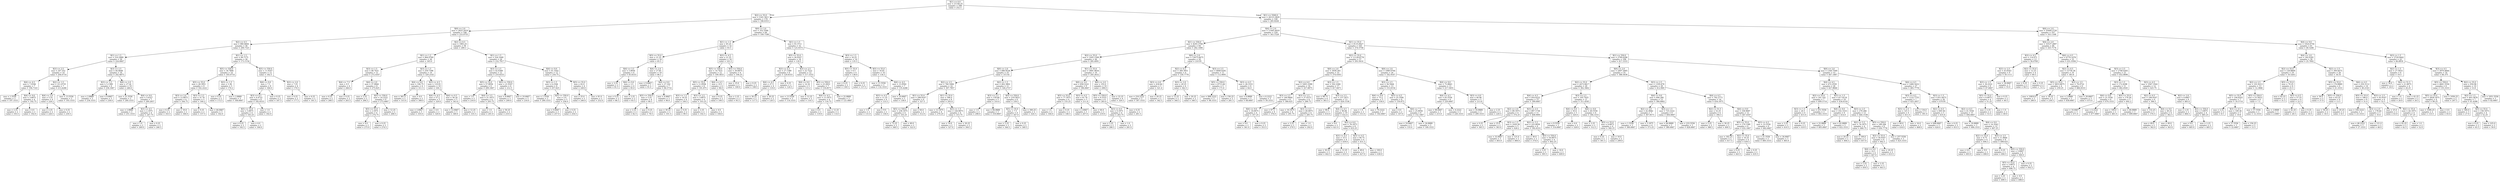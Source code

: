 digraph Tree {
node [shape=box] ;
0 [label="X[1] <= 6.0\nmse = 21336.25\nsamples = 506\nvalue = 252.5"] ;
1 [label="X[2] <= 55.0\nmse = 5341.5611\nsamples = 170\nvalue = 186.6353"] ;
0 -> 1 [labeldistance=2.5, labelangle=45, headlabel="True"] ;
2 [label="X[0] <= 2.0\nmse = 2625.2019\nsamples = 106\nvalue = 233.0755"] ;
1 -> 2 ;
3 [label="X[2] <= 6.5\nmse = 980.6604\nsamples = 56\nvalue = 200.7321"] ;
2 -> 3 ;
4 [label="X[1] <= 1.5\nmse = 510.2889\nsamples = 30\nvalue = 224.6667"] ;
3 -> 4 ;
5 [label="X[3] <= 2.5\nmse = 247.352\nsamples = 14\nvalue = 204.0714"] ;
4 -> 5 ;
6 [label="X[4] <= 4.5\nmse = 7.9184\nsamples = 7\nvalue = 194.7143"] ;
5 -> 6 ;
7 [label="mse = 1.5556\nsamples = 3\nvalue = 197.3333"] ;
6 -> 7 ;
8 [label="X[4] <= 9.0\nmse = 3.6875\nsamples = 4\nvalue = 192.75"] ;
6 -> 8 ;
9 [label="mse = 2.25\nsamples = 2\nvalue = 193.5"] ;
8 -> 9 ;
10 [label="mse = 4.0\nsamples = 2\nvalue = 192.0"] ;
8 -> 10 ;
11 [label="X[2] <= 1.5\nmse = 311.6735\nsamples = 7\nvalue = 213.4286"] ;
5 -> 11 ;
12 [label="X[4] <= 2.0\nmse = 5.25\nsamples = 4\nvalue = 228.5"] ;
11 -> 12 ;
13 [label="mse = 2.25\nsamples = 2\nvalue = 226.5"] ;
12 -> 13 ;
14 [label="mse = 0.25\nsamples = 2\nvalue = 230.5"] ;
12 -> 14 ;
15 [label="mse = 13.5556\nsamples = 3\nvalue = 193.3333"] ;
11 -> 15 ;
16 [label="X[3] <= 2.5\nmse = 44.4648\nsamples = 16\nvalue = 242.6875"] ;
4 -> 16 ;
17 [label="X[3] <= 1.5\nmse = 5.1389\nsamples = 6\nvalue = 236.1667"] ;
16 -> 17 ;
18 [label="mse = 2.8889\nsamples = 3\nvalue = 234.3333"] ;
17 -> 18 ;
19 [label="mse = 0.6667\nsamples = 3\nvalue = 238.0"] ;
17 -> 19 ;
20 [label="X[4] <= 2.0\nmse = 27.24\nsamples = 10\nvalue = 246.6"] ;
16 -> 20 ;
21 [label="mse = 21.5556\nsamples = 3\nvalue = 240.3333"] ;
20 -> 21 ;
22 [label="X[4] <= 9.0\nmse = 5.6327\nsamples = 7\nvalue = 249.2857"] ;
20 -> 22 ;
23 [label="mse = 2.8889\nsamples = 3\nvalue = 251.3333"] ;
22 -> 23 ;
24 [label="X[3] <= 4.5\nmse = 2.1875\nsamples = 4\nvalue = 247.75"] ;
22 -> 24 ;
25 [label="mse = 1.0\nsamples = 2\nvalue = 249.0"] ;
24 -> 25 ;
26 [label="mse = 0.25\nsamples = 2\nvalue = 246.5"] ;
24 -> 26 ;
27 [label="X[1] <= 1.5\nmse = 99.7175\nsamples = 26\nvalue = 173.1154"] ;
3 -> 27 ;
28 [label="X[5] <= 550.0\nmse = 34.7806\nsamples = 14\nvalue = 165.0714"] ;
27 -> 28 ;
29 [label="X[5] <= 55.0\nmse = 28.3951\nsamples = 9\nvalue = 162.2222"] ;
28 -> 29 ;
30 [label="X[3] <= 2.0\nmse = 12.6875\nsamples = 4\nvalue = 164.75"] ;
29 -> 30 ;
31 [label="mse = 6.25\nsamples = 2\nvalue = 163.5"] ;
30 -> 31 ;
32 [label="mse = 16.0\nsamples = 2\nvalue = 166.0"] ;
30 -> 32 ;
33 [label="X[3] <= 2.5\nmse = 31.76\nsamples = 5\nvalue = 160.2"] ;
29 -> 33 ;
34 [label="mse = 0.25\nsamples = 2\nvalue = 157.5"] ;
33 -> 34 ;
35 [label="mse = 44.6667\nsamples = 3\nvalue = 162.0"] ;
33 -> 35 ;
36 [label="X[3] <= 1.5\nmse = 5.36\nsamples = 5\nvalue = 170.2"] ;
28 -> 36 ;
37 [label="mse = 0.25\nsamples = 2\nvalue = 172.5"] ;
36 -> 37 ;
38 [label="mse = 2.8889\nsamples = 3\nvalue = 168.6667"] ;
36 -> 38 ;
39 [label="X[5] <= 550.0\nmse = 11.9167\nsamples = 12\nvalue = 182.5"] ;
27 -> 39 ;
40 [label="X[4] <= 9.0\nmse = 7.5\nsamples = 8\nvalue = 184.0"] ;
39 -> 40 ;
41 [label="X[3] <= 4.5\nmse = 4.4722\nsamples = 6\nvalue = 182.8333"] ;
40 -> 41 ;
42 [label="X[5] <= 55.0\nmse = 5.6875\nsamples = 4\nvalue = 183.25"] ;
41 -> 42 ;
43 [label="mse = 6.25\nsamples = 2\nvalue = 182.5"] ;
42 -> 43 ;
44 [label="mse = 4.0\nsamples = 2\nvalue = 184.0"] ;
42 -> 44 ;
45 [label="mse = 1.0\nsamples = 2\nvalue = 182.0"] ;
41 -> 45 ;
46 [label="mse = 0.25\nsamples = 2\nvalue = 187.5"] ;
40 -> 46 ;
47 [label="X[3] <= 2.0\nmse = 7.25\nsamples = 4\nvalue = 179.5"] ;
39 -> 47 ;
48 [label="mse = 0.25\nsamples = 2\nvalue = 177.5"] ;
47 -> 48 ;
49 [label="mse = 6.25\nsamples = 2\nvalue = 181.5"] ;
47 -> 49 ;
50 [label="X[2] <= 6.5\nmse = 1983.25\nsamples = 50\nvalue = 269.3"] ;
2 -> 50 ;
51 [label="X[1] <= 1.5\nmse = 964.0769\nsamples = 26\nvalue = 303.0"] ;
50 -> 51 ;
52 [label="X[3] <= 1.5\nmse = 48.7431\nsamples = 12\nvalue = 272.4167"] ;
51 -> 52 ;
53 [label="X[4] <= 7.5\nmse = 9.5\nsamples = 4\nvalue = 266.0"] ;
52 -> 53 ;
54 [label="mse = 6.25\nsamples = 2\nvalue = 268.5"] ;
53 -> 54 ;
55 [label="mse = 0.25\nsamples = 2\nvalue = 263.5"] ;
53 -> 55 ;
56 [label="X[4] <= 2.0\nmse = 37.4844\nsamples = 8\nvalue = 275.625"] ;
52 -> 56 ;
57 [label="mse = 2.25\nsamples = 2\nvalue = 284.5"] ;
56 -> 57 ;
58 [label="X[5] <= 550.0\nmse = 14.2222\nsamples = 6\nvalue = 272.6667"] ;
56 -> 58 ;
59 [label="X[5] <= 55.0\nmse = 2.1875\nsamples = 4\nvalue = 274.75"] ;
58 -> 59 ;
60 [label="mse = 4.0\nsamples = 2\nvalue = 275.0"] ;
59 -> 60 ;
61 [label="mse = 0.25\nsamples = 2\nvalue = 274.5"] ;
59 -> 61 ;
62 [label="mse = 12.25\nsamples = 2\nvalue = 268.5"] ;
58 -> 62 ;
63 [label="X[3] <= 1.5\nmse = 259.7398\nsamples = 14\nvalue = 329.2143"] ;
51 -> 63 ;
64 [label="X[4] <= 9.0\nmse = 194.75\nsamples = 4\nvalue = 311.5"] ;
63 -> 64 ;
65 [label="mse = 361.0\nsamples = 2\nvalue = 315.0"] ;
64 -> 65 ;
66 [label="mse = 4.0\nsamples = 2\nvalue = 308.0"] ;
64 -> 66 ;
67 [label="X[3] <= 4.5\nmse = 110.01\nsamples = 10\nvalue = 336.3"] ;
63 -> 67 ;
68 [label="X[4] <= 4.5\nmse = 57.2\nsamples = 5\nvalue = 329.0"] ;
67 -> 68 ;
69 [label="mse = 2.6667\nsamples = 3\nvalue = 335.0"] ;
68 -> 69 ;
70 [label="mse = 4.0\nsamples = 2\nvalue = 320.0"] ;
68 -> 70 ;
71 [label="X[4] <= 6.5\nmse = 56.24\nsamples = 5\nvalue = 343.6"] ;
67 -> 71 ;
72 [label="mse = 12.6667\nsamples = 3\nvalue = 349.0"] ;
71 -> 72 ;
73 [label="mse = 12.25\nsamples = 2\nvalue = 335.5"] ;
71 -> 73 ;
74 [label="X[1] <= 1.5\nmse = 524.1649\nsamples = 24\nvalue = 232.7917"] ;
50 -> 74 ;
75 [label="X[3] <= 2.5\nmse = 42.6389\nsamples = 12\nvalue = 210.8333"] ;
74 -> 75 ;
76 [label="X[5] <= 55.0\nmse = 57.8056\nsamples = 6\nvalue = 209.1667"] ;
75 -> 76 ;
77 [label="mse = 1.0\nsamples = 2\nvalue = 216.0"] ;
76 -> 77 ;
78 [label="X[4] <= 3.5\nmse = 51.1875\nsamples = 4\nvalue = 205.75"] ;
76 -> 78 ;
79 [label="mse = 1.0\nsamples = 2\nvalue = 201.0"] ;
78 -> 79 ;
80 [label="mse = 56.25\nsamples = 2\nvalue = 210.5"] ;
78 -> 80 ;
81 [label="X[5] <= 550.0\nmse = 21.9167\nsamples = 6\nvalue = 212.5"] ;
75 -> 81 ;
82 [label="mse = 8.6667\nsamples = 3\nvalue = 209.0"] ;
81 -> 82 ;
83 [label="mse = 10.6667\nsamples = 3\nvalue = 216.0"] ;
81 -> 83 ;
84 [label="X[4] <= 9.0\nmse = 41.3542\nsamples = 12\nvalue = 254.75"] ;
74 -> 84 ;
85 [label="X[3] <= 1.5\nmse = 6.2344\nsamples = 8\nvalue = 257.625"] ;
84 -> 85 ;
86 [label="mse = 1.5556\nsamples = 3\nvalue = 260.3333"] ;
85 -> 86 ;
87 [label="X[5] <= 550.0\nmse = 2.0\nsamples = 5\nvalue = 256.0"] ;
85 -> 87 ;
88 [label="mse = 0.6667\nsamples = 3\nvalue = 257.0"] ;
87 -> 88 ;
89 [label="mse = 0.25\nsamples = 2\nvalue = 254.5"] ;
87 -> 89 ;
90 [label="X[5] <= 55.0\nmse = 62.0\nsamples = 4\nvalue = 249.0"] ;
84 -> 90 ;
91 [label="mse = 25.0\nsamples = 2\nvalue = 246.0"] ;
90 -> 91 ;
92 [label="mse = 81.0\nsamples = 2\nvalue = 252.0"] ;
90 -> 92 ;
93 [label="X[0] <= 2.0\nmse = 352.3584\nsamples = 64\nvalue = 109.7188"] ;
1 -> 93 ;
94 [label="X[1] <= 1.5\nmse = 85.25\nsamples = 32\nvalue = 93.5"] ;
93 -> 94 ;
95 [label="X[5] <= 55.0\nmse = 21.25\nsamples = 16\nvalue = 85.5"] ;
94 -> 95 ;
96 [label="X[4] <= 3.5\nmse = 5.8056\nsamples = 6\nvalue = 83.8333"] ;
95 -> 96 ;
97 [label="mse = 2.25\nsamples = 2\nvalue = 81.5"] ;
96 -> 97 ;
98 [label="X[4] <= 9.0\nmse = 3.5\nsamples = 4\nvalue = 85.0"] ;
96 -> 98 ;
99 [label="mse = 0.25\nsamples = 2\nvalue = 86.5"] ;
98 -> 99 ;
100 [label="mse = 2.25\nsamples = 2\nvalue = 83.5"] ;
98 -> 100 ;
101 [label="X[4] <= 2.0\nmse = 27.85\nsamples = 10\nvalue = 86.5"] ;
95 -> 101 ;
102 [label="mse = 0.6667\nsamples = 3\nvalue = 91.0"] ;
101 -> 102 ;
103 [label="X[4] <= 9.0\nmse = 27.102\nsamples = 7\nvalue = 84.5714"] ;
101 -> 103 ;
104 [label="X[5] <= 550.0\nmse = 5.25\nsamples = 4\nvalue = 80.5"] ;
103 -> 104 ;
105 [label="mse = 2.25\nsamples = 2\nvalue = 82.5"] ;
104 -> 105 ;
106 [label="mse = 0.25\nsamples = 2\nvalue = 78.5"] ;
104 -> 106 ;
107 [label="mse = 4.6667\nsamples = 3\nvalue = 90.0"] ;
103 -> 107 ;
108 [label="X[3] <= 4.5\nmse = 21.25\nsamples = 16\nvalue = 101.5"] ;
94 -> 108 ;
109 [label="X[5] <= 550.0\nmse = 14.7431\nsamples = 12\nvalue = 100.5833"] ;
108 -> 109 ;
110 [label="X[5] <= 55.0\nmse = 11.8594\nsamples = 8\nvalue = 101.875"] ;
109 -> 110 ;
111 [label="X[3] <= 1.5\nmse = 16.25\nsamples = 4\nvalue = 100.5"] ;
110 -> 111 ;
112 [label="mse = 30.25\nsamples = 2\nvalue = 101.5"] ;
111 -> 112 ;
113 [label="mse = 0.25\nsamples = 2\nvalue = 99.5"] ;
111 -> 113 ;
114 [label="X[3] <= 2.5\nmse = 3.6875\nsamples = 4\nvalue = 103.25"] ;
110 -> 114 ;
115 [label="mse = 2.25\nsamples = 2\nvalue = 102.5"] ;
114 -> 115 ;
116 [label="mse = 4.0\nsamples = 2\nvalue = 104.0"] ;
114 -> 116 ;
117 [label="X[4] <= 4.5\nmse = 10.5\nsamples = 4\nvalue = 98.0"] ;
109 -> 117 ;
118 [label="mse = 6.25\nsamples = 2\nvalue = 100.5"] ;
117 -> 118 ;
119 [label="mse = 2.25\nsamples = 2\nvalue = 95.5"] ;
117 -> 119 ;
120 [label="X[5] <= 550.0\nmse = 30.6875\nsamples = 4\nvalue = 104.25"] ;
108 -> 120 ;
121 [label="mse = 25.0\nsamples = 2\nvalue = 100.0"] ;
120 -> 121 ;
122 [label="mse = 0.25\nsamples = 2\nvalue = 108.5"] ;
120 -> 122 ;
123 [label="X[1] <= 1.5\nmse = 93.3711\nsamples = 32\nvalue = 125.9375"] ;
93 -> 123 ;
124 [label="X[5] <= 55.0\nmse = 26.9167\nsamples = 18\nvalue = 118.5"] ;
123 -> 124 ;
125 [label="X[3] <= 4.5\nmse = 27.1389\nsamples = 6\nvalue = 120.8333"] ;
124 -> 125 ;
126 [label="X[4] <= 4.5\nmse = 27.5\nsamples = 4\nvalue = 119.0"] ;
125 -> 126 ;
127 [label="mse = 30.25\nsamples = 2\nvalue = 117.5"] ;
126 -> 127 ;
128 [label="mse = 20.25\nsamples = 2\nvalue = 120.5"] ;
126 -> 128 ;
129 [label="mse = 6.25\nsamples = 2\nvalue = 124.5"] ;
125 -> 129 ;
130 [label="X[3] <= 2.5\nmse = 22.7222\nsamples = 12\nvalue = 117.3333"] ;
124 -> 130 ;
131 [label="X[4] <= 9.0\nmse = 14.16\nsamples = 5\nvalue = 115.2"] ;
130 -> 131 ;
132 [label="mse = 13.5556\nsamples = 3\nvalue = 114.3333"] ;
131 -> 132 ;
133 [label="mse = 12.25\nsamples = 2\nvalue = 116.5"] ;
131 -> 133 ;
134 [label="X[5] <= 550.0\nmse = 23.2653\nsamples = 7\nvalue = 118.8571"] ;
130 -> 134 ;
135 [label="X[4] <= 4.5\nmse = 13.1875\nsamples = 4\nvalue = 116.75"] ;
134 -> 135 ;
136 [label="mse = 4.0\nsamples = 2\nvalue = 119.0"] ;
135 -> 136 ;
137 [label="mse = 12.25\nsamples = 2\nvalue = 114.5"] ;
135 -> 137 ;
138 [label="mse = 22.8889\nsamples = 3\nvalue = 121.6667"] ;
134 -> 138 ;
139 [label="X[3] <= 1.5\nmse = 16.25\nsamples = 14\nvalue = 135.5"] ;
123 -> 139 ;
140 [label="X[5] <= 55.0\nmse = 6.5\nsamples = 4\nvalue = 138.0"] ;
139 -> 140 ;
141 [label="mse = 6.25\nsamples = 2\nvalue = 138.5"] ;
140 -> 141 ;
142 [label="mse = 6.25\nsamples = 2\nvalue = 137.5"] ;
140 -> 142 ;
143 [label="X[5] <= 55.0\nmse = 16.65\nsamples = 10\nvalue = 134.5"] ;
139 -> 143 ;
144 [label="mse = 11.5556\nsamples = 3\nvalue = 132.3333"] ;
143 -> 144 ;
145 [label="X[4] <= 4.5\nmse = 15.9592\nsamples = 7\nvalue = 135.4286"] ;
143 -> 145 ;
146 [label="X[3] <= 4.5\nmse = 11.25\nsamples = 4\nvalue = 133.5"] ;
145 -> 146 ;
147 [label="mse = 1.0\nsamples = 2\nvalue = 131.0"] ;
146 -> 147 ;
148 [label="mse = 9.0\nsamples = 2\nvalue = 136.0"] ;
146 -> 148 ;
149 [label="mse = 10.6667\nsamples = 3\nvalue = 138.0"] ;
145 -> 149 ;
150 [label="X[1] <= 5500.0\nmse = 26123.3829\nsamples = 336\nvalue = 285.8244"] ;
0 -> 150 [labeldistance=2.5, labelangle=-45, headlabel="False"] ;
151 [label="X[4] <= 2.0\nmse = 11445.4919\nsamples = 229\nvalue = 343.1528"] ;
150 -> 151 ;
152 [label="X[1] <= 550.0\nmse = 8293.3708\nsamples = 64\nvalue = 262.1406"] ;
151 -> 152 ;
153 [label="X[2] <= 55.0\nmse = 3205.1508\nsamples = 44\nvalue = 285.4091"] ;
152 -> 153 ;
154 [label="X[0] <= 2.0\nmse = 686.9536\nsamples = 25\nvalue = 315.92"] ;
153 -> 154 ;
155 [label="X[2] <= 2.5\nmse = 760.1684\nsamples = 14\nvalue = 307.7857"] ;
154 -> 155 ;
156 [label="X[1] <= 55.0\nmse = 298.9167\nsamples = 6\nvalue = 327.5"] ;
155 -> 156 ;
157 [label="X[5] <= 550.0\nmse = 236.1875\nsamples = 4\nvalue = 335.25"] ;
156 -> 157 ;
158 [label="mse = 72.25\nsamples = 2\nvalue = 348.5"] ;
157 -> 158 ;
159 [label="mse = 49.0\nsamples = 2\nvalue = 322.0"] ;
157 -> 159 ;
160 [label="mse = 64.0\nsamples = 2\nvalue = 312.0"] ;
156 -> 160 ;
161 [label="X[1] <= 55.0\nmse = 596.0\nsamples = 8\nvalue = 293.0"] ;
155 -> 161 ;
162 [label="mse = 12.1875\nsamples = 4\nvalue = 270.25"] ;
161 -> 162 ;
163 [label="X[3] <= 1.5\nmse = 144.6875\nsamples = 4\nvalue = 315.75"] ;
161 -> 163 ;
164 [label="mse = 16.0\nsamples = 2\nvalue = 327.0"] ;
163 -> 164 ;
165 [label="mse = 20.25\nsamples = 2\nvalue = 304.5"] ;
163 -> 165 ;
166 [label="X[2] <= 1.5\nmse = 402.3802\nsamples = 11\nvalue = 326.2727"] ;
154 -> 166 ;
167 [label="X[3] <= 2.5\nmse = 159.84\nsamples = 5\nvalue = 310.4"] ;
166 -> 167 ;
168 [label="mse = 1.0\nsamples = 2\nvalue = 298.0"] ;
167 -> 168 ;
169 [label="mse = 94.8889\nsamples = 3\nvalue = 318.6667"] ;
167 -> 169 ;
170 [label="X[5] <= 550.0\nmse = 219.5833\nsamples = 6\nvalue = 339.5"] ;
166 -> 170 ;
171 [label="X[5] <= 55.0\nmse = 7.5\nsamples = 4\nvalue = 347.0"] ;
170 -> 171 ;
172 [label="mse = 2.25\nsamples = 2\nvalue = 344.5"] ;
171 -> 172 ;
173 [label="mse = 0.25\nsamples = 2\nvalue = 349.5"] ;
171 -> 173 ;
174 [label="mse = 306.25\nsamples = 2\nvalue = 324.5"] ;
170 -> 174 ;
175 [label="X[1] <= 55.0\nmse = 3681.9834\nsamples = 19\nvalue = 245.2632"] ;
153 -> 175 ;
176 [label="X[0] <= 2.0\nmse = 858.2222\nsamples = 9\nvalue = 186.6667"] ;
175 -> 176 ;
177 [label="X[5] <= 55.0\nmse = 77.1875\nsamples = 4\nvalue = 155.25"] ;
176 -> 177 ;
178 [label="mse = 1.0\nsamples = 2\nvalue = 164.0"] ;
177 -> 178 ;
179 [label="mse = 0.25\nsamples = 2\nvalue = 146.5"] ;
177 -> 179 ;
180 [label="X[3] <= 4.5\nmse = 61.76\nsamples = 5\nvalue = 211.8"] ;
176 -> 180 ;
181 [label="mse = 2.6667\nsamples = 3\nvalue = 207.0"] ;
180 -> 181 ;
182 [label="mse = 64.0\nsamples = 2\nvalue = 219.0"] ;
180 -> 182 ;
183 [label="X[0] <= 2.0\nmse = 352.0\nsamples = 10\nvalue = 298.0"] ;
175 -> 183 ;
184 [label="X[5] <= 550.0\nmse = 9.3333\nsamples = 6\nvalue = 283.0"] ;
183 -> 184 ;
185 [label="X[3] <= 4.5\nmse = 9.1875\nsamples = 4\nvalue = 283.75"] ;
184 -> 185 ;
186 [label="mse = 2.25\nsamples = 2\nvalue = 286.5"] ;
185 -> 186 ;
187 [label="mse = 1.0\nsamples = 2\nvalue = 281.0"] ;
185 -> 187 ;
188 [label="mse = 6.25\nsamples = 2\nvalue = 281.5"] ;
184 -> 188 ;
189 [label="mse = 22.25\nsamples = 4\nvalue = 320.5"] ;
183 -> 189 ;
190 [label="X[0] <= 2.0\nmse = 15675.8475\nsamples = 20\nvalue = 210.95"] ;
152 -> 190 ;
191 [label="X[2] <= 6.5\nmse = 360.3951\nsamples = 9\nvalue = 330.7778"] ;
190 -> 191 ;
192 [label="X[3] <= 4.0\nmse = 434.64\nsamples = 5\nvalue = 321.4"] ;
191 -> 192 ;
193 [label="mse = 216.2222\nsamples = 3\nvalue = 307.3333"] ;
192 -> 193 ;
194 [label="mse = 20.25\nsamples = 2\nvalue = 342.5"] ;
192 -> 194 ;
195 [label="X[3] <= 2.0\nmse = 20.25\nsamples = 4\nvalue = 342.5"] ;
191 -> 195 ;
196 [label="mse = 12.25\nsamples = 2\nvalue = 344.5"] ;
195 -> 196 ;
197 [label="mse = 20.25\nsamples = 2\nvalue = 340.5"] ;
195 -> 197 ;
198 [label="X[3] <= 2.5\nmse = 6846.6281\nsamples = 11\nvalue = 112.9091"] ;
190 -> 198 ;
199 [label="X[5] <= 550.0\nmse = 8713.44\nsamples = 5\nvalue = 171.6"] ;
198 -> 199 ;
200 [label="mse = 998.2222\nsamples = 3\nvalue = 98.3333"] ;
199 -> 200 ;
201 [label="mse = 156.25\nsamples = 2\nvalue = 281.5"] ;
199 -> 201 ;
202 [label="X[3] <= 4.5\nmse = 28.3333\nsamples = 6\nvalue = 64.0"] ;
198 -> 202 ;
203 [label="mse = 6.8889\nsamples = 3\nvalue = 68.6667"] ;
202 -> 203 ;
204 [label="mse = 6.2222\nsamples = 3\nvalue = 59.3333"] ;
202 -> 204 ;
205 [label="X[1] <= 55.0\nmse = 9135.0927\nsamples = 165\nvalue = 374.5758"] ;
151 -> 205 ;
206 [label="X[2] <= 55.0\nmse = 11128.8778\nsamples = 57\nvalue = 293.5614"] ;
205 -> 206 ;
207 [label="X[0] <= 2.0\nmse = 3058.393\nsamples = 33\nvalue = 374.0303"] ;
206 -> 207 ;
208 [label="X[2] <= 6.0\nmse = 1605.3398\nsamples = 16\nvalue = 327.6875"] ;
207 -> 208 ;
209 [label="X[3] <= 2.5\nmse = 140.9844\nsamples = 8\nvalue = 366.625"] ;
208 -> 209 ;
210 [label="X[4] <= 9.0\nmse = 18.6875\nsamples = 4\nvalue = 357.25"] ;
209 -> 210 ;
211 [label="mse = 9.0\nsamples = 2\nvalue = 361.0"] ;
210 -> 211 ;
212 [label="mse = 0.25\nsamples = 2\nvalue = 353.5"] ;
210 -> 212 ;
213 [label="mse = 87.5\nsamples = 4\nvalue = 376.0"] ;
209 -> 213 ;
214 [label="X[3] <= 2.5\nmse = 37.4375\nsamples = 8\nvalue = 288.75"] ;
208 -> 214 ;
215 [label="mse = 16.1875\nsamples = 4\nvalue = 291.75"] ;
214 -> 215 ;
216 [label="X[3] <= 4.5\nmse = 40.6875\nsamples = 4\nvalue = 285.75"] ;
214 -> 216 ;
217 [label="mse = 2.25\nsamples = 2\nvalue = 279.5"] ;
216 -> 217 ;
218 [label="mse = 1.0\nsamples = 2\nvalue = 292.0"] ;
216 -> 218 ;
219 [label="X[3] <= 1.5\nmse = 502.2284\nsamples = 17\nvalue = 417.6471"] ;
207 -> 219 ;
220 [label="mse = 98.75\nsamples = 4\nvalue = 383.5"] ;
219 -> 220 ;
221 [label="X[3] <= 2.5\nmse = 157.2071\nsamples = 13\nvalue = 428.1538"] ;
219 -> 221 ;
222 [label="mse = 98.0\nsamples = 3\nvalue = 414.0"] ;
221 -> 222 ;
223 [label="X[4] <= 4.5\nmse = 96.84\nsamples = 10\nvalue = 432.4"] ;
221 -> 223 ;
224 [label="mse = 9.0\nsamples = 2\nvalue = 421.0"] ;
223 -> 224 ;
225 [label="X[2] <= 6.0\nmse = 78.1875\nsamples = 8\nvalue = 435.25"] ;
223 -> 225 ;
226 [label="X[3] <= 4.5\nmse = 33.5\nsamples = 4\nvalue = 439.0"] ;
225 -> 226 ;
227 [label="mse = 30.25\nsamples = 2\nvalue = 442.5"] ;
226 -> 227 ;
228 [label="mse = 12.25\nsamples = 2\nvalue = 435.5"] ;
226 -> 228 ;
229 [label="X[3] <= 4.5\nmse = 94.75\nsamples = 4\nvalue = 431.5"] ;
225 -> 229 ;
230 [label="mse = 49.0\nsamples = 2\nvalue = 427.0"] ;
229 -> 230 ;
231 [label="mse = 100.0\nsamples = 2\nvalue = 436.0"] ;
229 -> 231 ;
232 [label="X[0] <= 2.0\nmse = 1080.0764\nsamples = 24\nvalue = 182.9167"] ;
206 -> 232 ;
233 [label="X[3] <= 2.5\nmse = 56.5444\nsamples = 13\nvalue = 153.6154"] ;
232 -> 233 ;
234 [label="X[4] <= 9.0\nmse = 75.2\nsamples = 5\nvalue = 158.0"] ;
233 -> 234 ;
235 [label="mse = 1.0\nsamples = 2\nvalue = 151.0"] ;
234 -> 235 ;
236 [label="mse = 70.2222\nsamples = 3\nvalue = 162.6667"] ;
234 -> 236 ;
237 [label="X[3] <= 4.5\nmse = 25.3594\nsamples = 8\nvalue = 150.875"] ;
233 -> 237 ;
238 [label="mse = 4.0\nsamples = 2\nvalue = 147.0"] ;
237 -> 238 ;
239 [label="X[4] <= 7.5\nmse = 25.8056\nsamples = 6\nvalue = 152.1667"] ;
237 -> 239 ;
240 [label="mse = 10.6667\nsamples = 3\nvalue = 155.0"] ;
239 -> 240 ;
241 [label="mse = 24.8889\nsamples = 3\nvalue = 149.3333"] ;
239 -> 241 ;
242 [label="X[4] <= 9.0\nmse = 75.8843\nsamples = 11\nvalue = 217.5455"] ;
232 -> 242 ;
243 [label="X[4] <= 4.5\nmse = 83.5556\nsamples = 6\nvalue = 220.6667"] ;
242 -> 243 ;
244 [label="mse = 98.6667\nsamples = 3\nvalue = 215.0"] ;
243 -> 244 ;
245 [label="mse = 4.2222\nsamples = 3\nvalue = 226.3333"] ;
243 -> 245 ;
246 [label="X[3] <= 4.0\nmse = 40.96\nsamples = 5\nvalue = 213.8"] ;
242 -> 246 ;
247 [label="mse = 16.8889\nsamples = 3\nvalue = 209.3333"] ;
246 -> 247 ;
248 [label="mse = 2.25\nsamples = 2\nvalue = 220.5"] ;
246 -> 248 ;
249 [label="X[1] <= 550.0\nmse = 2790.6296\nsamples = 108\nvalue = 417.3333"] ;
205 -> 249 ;
250 [label="X[0] <= 2.0\nmse = 2497.3005\nsamples = 55\nvalue = 388.5636"] ;
249 -> 250 ;
251 [label="X[2] <= 55.0\nmse = 2472.8417\nsamples = 26\nvalue = 362.3462"] ;
250 -> 251 ;
252 [label="X[4] <= 4.5\nmse = 916.6222\nsamples = 15\nvalue = 399.6667"] ;
251 -> 252 ;
253 [label="X[2] <= 2.0\nmse = 89.1875\nsamples = 4\nvalue = 374.25"] ;
252 -> 253 ;
254 [label="mse = 0.25\nsamples = 2\nvalue = 365.5"] ;
253 -> 254 ;
255 [label="mse = 25.0\nsamples = 2\nvalue = 383.0"] ;
253 -> 255 ;
256 [label="X[3] <= 2.5\nmse = 897.1736\nsamples = 11\nvalue = 408.9091"] ;
252 -> 256 ;
257 [label="X[3] <= 1.5\nmse = 1020.56\nsamples = 5\nvalue = 428.2"] ;
256 -> 257 ;
258 [label="mse = 32.6667\nsamples = 3\nvalue = 403.0"] ;
257 -> 258 ;
259 [label="mse = 121.0\nsamples = 2\nvalue = 466.0"] ;
257 -> 259 ;
260 [label="X[2] <= 5.5\nmse = 225.8056\nsamples = 6\nvalue = 392.8333"] ;
256 -> 260 ;
261 [label="mse = 36.0\nsamples = 2\nvalue = 374.0"] ;
260 -> 261 ;
262 [label="X[5] <= 550.0\nmse = 54.6875\nsamples = 4\nvalue = 402.25"] ;
260 -> 262 ;
263 [label="mse = 2.25\nsamples = 2\nvalue = 395.5"] ;
262 -> 263 ;
264 [label="mse = 16.0\nsamples = 2\nvalue = 409.0"] ;
262 -> 264 ;
265 [label="X[3] <= 2.5\nmse = 105.7025\nsamples = 11\nvalue = 311.4545"] ;
251 -> 265 ;
266 [label="X[4] <= 9.0\nmse = 50.0\nsamples = 5\nvalue = 320.0"] ;
265 -> 266 ;
267 [label="mse = 9.5556\nsamples = 3\nvalue = 314.6667"] ;
266 -> 267 ;
268 [label="mse = 4.0\nsamples = 2\nvalue = 328.0"] ;
266 -> 268 ;
269 [label="X[4] <= 9.0\nmse = 40.5556\nsamples = 6\nvalue = 304.3333"] ;
265 -> 269 ;
270 [label="mse = 2.25\nsamples = 2\nvalue = 312.5"] ;
269 -> 270 ;
271 [label="X[5] <= 55.0\nmse = 9.6875\nsamples = 4\nvalue = 300.25"] ;
269 -> 271 ;
272 [label="mse = 0.25\nsamples = 2\nvalue = 301.5"] ;
271 -> 272 ;
273 [label="mse = 16.0\nsamples = 2\nvalue = 299.0"] ;
271 -> 273 ;
274 [label="X[3] <= 2.5\nmse = 1350.478\nsamples = 29\nvalue = 412.069"] ;
250 -> 274 ;
275 [label="X[4] <= 9.0\nmse = 694.284\nsamples = 13\nvalue = 384.8462"] ;
274 -> 275 ;
276 [label="X[2] <= 2.0\nmse = 42.4082\nsamples = 7\nvalue = 367.8571"] ;
275 -> 276 ;
277 [label="mse = 1.5556\nsamples = 3\nvalue = 360.6667"] ;
276 -> 277 ;
278 [label="mse = 5.1875\nsamples = 4\nvalue = 373.25"] ;
276 -> 278 ;
279 [label="X[3] <= 1.5\nmse = 725.2222\nsamples = 6\nvalue = 404.6667"] ;
275 -> 279 ;
280 [label="mse = 64.8889\nsamples = 3\nvalue = 380.6667"] ;
279 -> 280 ;
281 [label="mse = 233.5556\nsamples = 3\nvalue = 428.6667"] ;
279 -> 281 ;
282 [label="X[4] <= 4.5\nmse = 792.2773\nsamples = 16\nvalue = 434.1875"] ;
274 -> 282 ;
283 [label="X[2] <= 51.5\nmse = 52.25\nsamples = 4\nvalue = 394.5"] ;
282 -> 283 ;
284 [label="mse = 2.25\nsamples = 2\nvalue = 388.5"] ;
283 -> 284 ;
285 [label="mse = 30.25\nsamples = 2\nvalue = 400.5"] ;
283 -> 285 ;
286 [label="X[4] <= 9.0\nmse = 338.9097\nsamples = 12\nvalue = 447.4167"] ;
282 -> 286 ;
287 [label="X[5] <= 55.0\nmse = 179.1389\nsamples = 6\nvalue = 432.1667"] ;
286 -> 287 ;
288 [label="mse = 182.25\nsamples = 2\nvalue = 417.5"] ;
287 -> 288 ;
289 [label="X[2] <= 55.0\nmse = 16.25\nsamples = 4\nvalue = 439.5"] ;
287 -> 289 ;
290 [label="mse = 0.25\nsamples = 2\nvalue = 443.5"] ;
289 -> 290 ;
291 [label="mse = 0.25\nsamples = 2\nvalue = 435.5"] ;
289 -> 291 ;
292 [label="X[3] <= 4.5\nmse = 33.5556\nsamples = 6\nvalue = 462.6667"] ;
286 -> 292 ;
293 [label="mse = 21.5556\nsamples = 3\nvalue = 460.3333"] ;
292 -> 293 ;
294 [label="mse = 34.6667\nsamples = 3\nvalue = 465.0"] ;
292 -> 294 ;
295 [label="X[0] <= 2.0\nmse = 1344.7569\nsamples = 53\nvalue = 447.1887"] ;
249 -> 295 ;
296 [label="X[4] <= 4.5\nmse = 472.2559\nsamples = 26\nvalue = 427.8846"] ;
295 -> 296 ;
297 [label="X[2] <= 55.0\nmse = 161.102\nsamples = 7\nvalue = 409.5714"] ;
296 -> 297 ;
298 [label="X[3] <= 1.5\nmse = 24.5\nsamples = 4\nvalue = 415.0"] ;
297 -> 298 ;
299 [label="mse = 2.25\nsamples = 2\nvalue = 410.5"] ;
298 -> 299 ;
300 [label="mse = 6.25\nsamples = 2\nvalue = 419.5"] ;
298 -> 300 ;
301 [label="mse = 251.5556\nsamples = 3\nvalue = 402.3333"] ;
297 -> 301 ;
302 [label="X[3] <= 1.5\nmse = 417.8116\nsamples = 19\nvalue = 434.6316"] ;
296 -> 302 ;
303 [label="X[4] <= 9.0\nmse = 102.3333\nsamples = 6\nvalue = 414.0"] ;
302 -> 303 ;
304 [label="mse = 22.8889\nsamples = 3\nvalue = 405.6667"] ;
303 -> 304 ;
305 [label="mse = 42.8889\nsamples = 3\nvalue = 422.3333"] ;
303 -> 305 ;
306 [label="X[3] <= 2.5\nmse = 276.284\nsamples = 13\nvalue = 444.1538"] ;
302 -> 306 ;
307 [label="X[2] <= 5.5\nmse = 74.1875\nsamples = 4\nvalue = 460.75"] ;
306 -> 307 ;
308 [label="mse = 20.25\nsamples = 2\nvalue = 464.5"] ;
307 -> 308 ;
309 [label="mse = 100.0\nsamples = 2\nvalue = 457.0"] ;
307 -> 309 ;
310 [label="X[5] <= 550.0\nmse = 189.284\nsamples = 9\nvalue = 436.7778"] ;
306 -> 310 ;
311 [label="X[2] <= 55.0\nmse = 56.9167\nsamples = 6\nvalue = 442.5"] ;
310 -> 311 ;
312 [label="X[4] <= 9.0\nmse = 14.5\nsamples = 4\nvalue = 447.0"] ;
311 -> 312 ;
313 [label="mse = 2.25\nsamples = 2\nvalue = 450.5"] ;
312 -> 313 ;
314 [label="mse = 2.25\nsamples = 2\nvalue = 443.5"] ;
312 -> 314 ;
315 [label="mse = 20.25\nsamples = 2\nvalue = 433.5"] ;
311 -> 315 ;
316 [label="mse = 257.5556\nsamples = 3\nvalue = 425.3333"] ;
310 -> 316 ;
317 [label="X[4] <= 4.5\nmse = 1480.5432\nsamples = 27\nvalue = 465.7778"] ;
295 -> 317 ;
318 [label="X[3] <= 4.5\nmse = 1122.7755\nsamples = 7\nvalue = 425.2857"] ;
317 -> 318 ;
319 [label="X[3] <= 2.5\nmse = 321.5\nsamples = 4\nvalue = 451.0"] ;
318 -> 319 ;
320 [label="mse = 49.0\nsamples = 2\nvalue = 434.0"] ;
319 -> 320 ;
321 [label="mse = 16.0\nsamples = 2\nvalue = 468.0"] ;
319 -> 321 ;
322 [label="mse = 134.0\nsamples = 3\nvalue = 391.0"] ;
318 -> 322 ;
323 [label="X[3] <= 1.5\nmse = 831.0475\nsamples = 20\nvalue = 479.95"] ;
317 -> 323 ;
324 [label="X[2] <= 6.5\nmse = 600.56\nsamples = 5\nvalue = 435.8"] ;
323 -> 324 ;
325 [label="mse = 648.6667\nsamples = 3\nvalue = 424.0"] ;
324 -> 325 ;
326 [label="mse = 6.25\nsamples = 2\nvalue = 453.5"] ;
324 -> 326 ;
327 [label="X[2] <= 6.5\nmse = 41.5556\nsamples = 15\nvalue = 494.6667"] ;
323 -> 327 ;
328 [label="mse = 16.8889\nsamples = 3\nvalue = 484.3333"] ;
327 -> 328 ;
329 [label="X[4] <= 9.0\nmse = 14.3542\nsamples = 12\nvalue = 497.25"] ;
327 -> 329 ;
330 [label="X[2] <= 55.0\nmse = 8.75\nsamples = 4\nvalue = 494.5"] ;
329 -> 330 ;
331 [label="mse = 4.0\nsamples = 2\nvalue = 493.0"] ;
330 -> 331 ;
332 [label="mse = 9.0\nsamples = 2\nvalue = 496.0"] ;
330 -> 332 ;
333 [label="X[3] <= 2.5\nmse = 11.4844\nsamples = 8\nvalue = 498.625"] ;
329 -> 333 ;
334 [label="mse = 6.25\nsamples = 2\nvalue = 494.5"] ;
333 -> 334 ;
335 [label="X[5] <= 550.0\nmse = 5.6667\nsamples = 6\nvalue = 500.0"] ;
333 -> 335 ;
336 [label="X[5] <= 55.0\nmse = 3.6875\nsamples = 4\nvalue = 498.75"] ;
335 -> 336 ;
337 [label="mse = 2.25\nsamples = 2\nvalue = 499.5"] ;
336 -> 337 ;
338 [label="mse = 4.0\nsamples = 2\nvalue = 498.0"] ;
336 -> 338 ;
339 [label="mse = 0.25\nsamples = 2\nvalue = 502.5"] ;
335 -> 339 ;
340 [label="X[0] <= 2.0\nmse = 35449.2726\nsamples = 107\nvalue = 163.1308"] ;
150 -> 340 ;
341 [label="X[4] <= 2.0\nmse = 33537.2897\nsamples = 46\nvalue = 325.7174"] ;
340 -> 341 ;
342 [label="X[3] <= 4.5\nmse = 114.071\nsamples = 13\nvalue = 56.0769"] ;
341 -> 342 ;
343 [label="X[3] <= 2.5\nmse = 43.6543\nsamples = 9\nvalue = 50.1111"] ;
342 -> 343 ;
344 [label="X[3] <= 1.5\nmse = 30.2222\nsamples = 6\nvalue = 47.6667"] ;
343 -> 344 ;
345 [label="X[5] <= 55.0\nmse = 6.6875\nsamples = 4\nvalue = 51.25"] ;
344 -> 345 ;
346 [label="mse = 2.25\nsamples = 2\nvalue = 53.5"] ;
345 -> 346 ;
347 [label="mse = 1.0\nsamples = 2\nvalue = 49.0"] ;
345 -> 347 ;
348 [label="mse = 0.25\nsamples = 2\nvalue = 40.5"] ;
344 -> 348 ;
349 [label="mse = 34.6667\nsamples = 3\nvalue = 55.0"] ;
343 -> 349 ;
350 [label="X[2] <= 55.0\nmse = 12.25\nsamples = 4\nvalue = 69.5"] ;
342 -> 350 ;
351 [label="mse = 6.25\nsamples = 2\nvalue = 66.5"] ;
350 -> 351 ;
352 [label="mse = 0.25\nsamples = 2\nvalue = 72.5"] ;
350 -> 352 ;
353 [label="X[4] <= 4.5\nmse = 6779.1478\nsamples = 33\nvalue = 431.9394"] ;
341 -> 353 ;
354 [label="X[2] <= 6.5\nmse = 12730.36\nsamples = 10\nvalue = 383.8"] ;
353 -> 354 ;
355 [label="X[5] <= 55.0\nmse = 5853.6875\nsamples = 4\nvalue = 259.25"] ;
354 -> 355 ;
356 [label="mse = 10816.0\nsamples = 2\nvalue = 280.0"] ;
355 -> 356 ;
357 [label="mse = 30.25\nsamples = 2\nvalue = 238.5"] ;
355 -> 357 ;
358 [label="X[3] <= 3.5\nmse = 78.4722\nsamples = 6\nvalue = 466.8333"] ;
354 -> 358 ;
359 [label="mse = 2.8889\nsamples = 3\nvalue = 458.6667"] ;
358 -> 359 ;
360 [label="mse = 20.6667\nsamples = 3\nvalue = 475.0"] ;
358 -> 360 ;
361 [label="X[3] <= 2.5\nmse = 2746.0265\nsamples = 23\nvalue = 452.8696"] ;
353 -> 361 ;
362 [label="X[3] <= 1.5\nmse = 172.4298\nsamples = 11\nvalue = 482.4545"] ;
361 -> 362 ;
363 [label="X[4] <= 9.0\nmse = 21.5556\nsamples = 6\nvalue = 474.3333"] ;
362 -> 363 ;
364 [label="mse = 16.6667\nsamples = 3\nvalue = 471.0"] ;
363 -> 364 ;
365 [label="mse = 4.2222\nsamples = 3\nvalue = 477.6667"] ;
363 -> 365 ;
366 [label="X[5] <= 55.0\nmse = 179.36\nsamples = 5\nvalue = 492.2"] ;
362 -> 366 ;
367 [label="mse = 169.0\nsamples = 2\nvalue = 481.0"] ;
366 -> 367 ;
368 [label="mse = 46.8889\nsamples = 3\nvalue = 499.6667"] ;
366 -> 368 ;
369 [label="X[3] <= 4.5\nmse = 3567.3542\nsamples = 12\nvalue = 425.75"] ;
361 -> 369 ;
370 [label="X[2] <= 6.5\nmse = 108.9167\nsamples = 6\nvalue = 366.5"] ;
369 -> 370 ;
371 [label="mse = 132.25\nsamples = 2\nvalue = 374.5"] ;
370 -> 371 ;
372 [label="X[4] <= 9.0\nmse = 49.25\nsamples = 4\nvalue = 362.5"] ;
370 -> 372 ;
373 [label="mse = 49.0\nsamples = 2\nvalue = 362.0"] ;
372 -> 373 ;
374 [label="mse = 49.0\nsamples = 2\nvalue = 363.0"] ;
372 -> 374 ;
375 [label="X[2] <= 2.0\nmse = 4.6667\nsamples = 6\nvalue = 485.0"] ;
369 -> 375 ;
376 [label="mse = 2.25\nsamples = 2\nvalue = 484.5"] ;
375 -> 376 ;
377 [label="X[5] <= 550.0\nmse = 5.6875\nsamples = 4\nvalue = 485.25"] ;
375 -> 377 ;
378 [label="mse = 9.0\nsamples = 2\nvalue = 485.0"] ;
377 -> 378 ;
379 [label="mse = 2.25\nsamples = 2\nvalue = 485.5"] ;
377 -> 379 ;
380 [label="X[4] <= 9.0\nmse = 1924.6756\nsamples = 61\nvalue = 40.5246"] ;
340 -> 380 ;
381 [label="X[4] <= 2.0\nmse = 302.6391\nsamples = 39\nvalue = 25.7692"] ;
380 -> 381 ;
382 [label="X[2] <= 55.0\nmse = 128.8809\nsamples = 19\nvalue = 16.5263"] ;
381 -> 382 ;
383 [label="X[2] <= 2.5\nmse = 101.6213\nsamples = 13\nvalue = 12.3846"] ;
382 -> 383 ;
384 [label="X[5] <= 55.0\nmse = 104.8163\nsamples = 7\nvalue = 16.5714"] ;
383 -> 384 ;
385 [label="mse = 2.25\nsamples = 2\nvalue = 8.5"] ;
384 -> 385 ;
386 [label="X[3] <= 4.5\nmse = 109.36\nsamples = 5\nvalue = 19.8"] ;
384 -> 386 ;
387 [label="mse = 57.5556\nsamples = 3\nvalue = 22.6667"] ;
386 -> 387 ;
388 [label="mse = 156.25\nsamples = 2\nvalue = 15.5"] ;
386 -> 388 ;
389 [label="X[5] <= 550.0\nmse = 53.5833\nsamples = 6\nvalue = 7.5"] ;
383 -> 389 ;
390 [label="mse = 57.5556\nsamples = 3\nvalue = 12.3333"] ;
389 -> 390 ;
391 [label="mse = 2.8889\nsamples = 3\nvalue = 2.6667"] ;
389 -> 391 ;
392 [label="X[5] <= 55.0\nmse = 70.25\nsamples = 6\nvalue = 25.5"] ;
382 -> 392 ;
393 [label="mse = 42.25\nsamples = 2\nvalue = 31.5"] ;
392 -> 393 ;
394 [label="X[3] <= 4.5\nmse = 57.25\nsamples = 4\nvalue = 22.5"] ;
392 -> 394 ;
395 [label="mse = 42.25\nsamples = 2\nvalue = 28.5"] ;
394 -> 395 ;
396 [label="mse = 0.25\nsamples = 2\nvalue = 16.5"] ;
394 -> 396 ;
397 [label="X[2] <= 2.5\nmse = 309.4475\nsamples = 20\nvalue = 34.55"] ;
381 -> 397 ;
398 [label="X[5] <= 55.0\nmse = 176.8889\nsamples = 6\nvalue = 21.3333"] ;
397 -> 398 ;
399 [label="mse = 36.0\nsamples = 2\nvalue = 37.0"] ;
398 -> 399 ;
400 [label="X[5] <= 550.0\nmse = 63.25\nsamples = 4\nvalue = 13.5"] ;
398 -> 400 ;
401 [label="mse = 56.25\nsamples = 2\nvalue = 18.5"] ;
400 -> 401 ;
402 [label="mse = 20.25\nsamples = 2\nvalue = 8.5"] ;
400 -> 402 ;
403 [label="X[4] <= 4.5\nmse = 259.3112\nsamples = 14\nvalue = 40.2143"] ;
397 -> 403 ;
404 [label="X[5] <= 55.0\nmse = 186.0\nsamples = 8\nvalue = 31.0"] ;
403 -> 404 ;
405 [label="mse = 104.2222\nsamples = 3\nvalue = 23.3333"] ;
404 -> 405 ;
406 [label="X[3] <= 2.0\nmse = 178.64\nsamples = 5\nvalue = 35.6"] ;
404 -> 406 ;
407 [label="mse = 46.2222\nsamples = 3\nvalue = 27.3333"] ;
406 -> 407 ;
408 [label="mse = 121.0\nsamples = 2\nvalue = 48.0"] ;
406 -> 408 ;
409 [label="X[3] <= 2.5\nmse = 92.9167\nsamples = 6\nvalue = 52.5"] ;
403 -> 409 ;
410 [label="mse = 25.0\nsamples = 2\nvalue = 63.0"] ;
409 -> 410 ;
411 [label="X[2] <= 55.0\nmse = 44.1875\nsamples = 4\nvalue = 47.25"] ;
409 -> 411 ;
412 [label="mse = 42.25\nsamples = 2\nvalue = 42.5"] ;
411 -> 412 ;
413 [label="mse = 1.0\nsamples = 2\nvalue = 52.0"] ;
411 -> 413 ;
414 [label="X[3] <= 1.5\nmse = 3729.9442\nsamples = 22\nvalue = 66.6818"] ;
380 -> 414 ;
415 [label="X[2] <= 1.5\nmse = 27.5833\nsamples = 6\nvalue = 19.5"] ;
414 -> 415 ;
416 [label="mse = 36.0\nsamples = 2\nvalue = 18.0"] ;
415 -> 416 ;
417 [label="X[2] <= 51.5\nmse = 21.6875\nsamples = 4\nvalue = 20.25"] ;
415 -> 417 ;
418 [label="mse = 1.0\nsamples = 2\nvalue = 20.0"] ;
417 -> 418 ;
419 [label="mse = 42.25\nsamples = 2\nvalue = 20.5"] ;
417 -> 419 ;
420 [label="X[3] <= 4.5\nmse = 3970.4844\nsamples = 16\nvalue = 84.375"] ;
414 -> 420 ;
421 [label="X[5] <= 550.0\nmse = 4841.5556\nsamples = 6\nvalue = 135.3333"] ;
420 -> 421 ;
422 [label="X[5] <= 55.0\nmse = 2828.1875\nsamples = 4\nvalue = 99.25"] ;
421 -> 422 ;
423 [label="mse = 3306.25\nsamples = 2\nvalue = 133.5"] ;
422 -> 423 ;
424 [label="mse = 4.0\nsamples = 2\nvalue = 65.0"] ;
422 -> 424 ;
425 [label="mse = 1056.25\nsamples = 2\nvalue = 207.5"] ;
421 -> 425 ;
426 [label="X[2] <= 55.0\nmse = 954.96\nsamples = 10\nvalue = 53.8"] ;
420 -> 426 ;
427 [label="X[2] <= 1.5\nmse = 403.3878\nsamples = 7\nvalue = 41.4286"] ;
426 -> 427 ;
428 [label="mse = 366.0\nsamples = 3\nvalue = 27.0"] ;
427 -> 428 ;
429 [label="X[5] <= 55.0\nmse = 158.1875\nsamples = 4\nvalue = 52.25"] ;
427 -> 429 ;
430 [label="mse = 0.25\nsamples = 2\nvalue = 45.5"] ;
429 -> 430 ;
431 [label="mse = 225.0\nsamples = 2\nvalue = 59.0"] ;
429 -> 431 ;
432 [label="mse = 1051.5556\nsamples = 3\nvalue = 82.6667"] ;
426 -> 432 ;
}